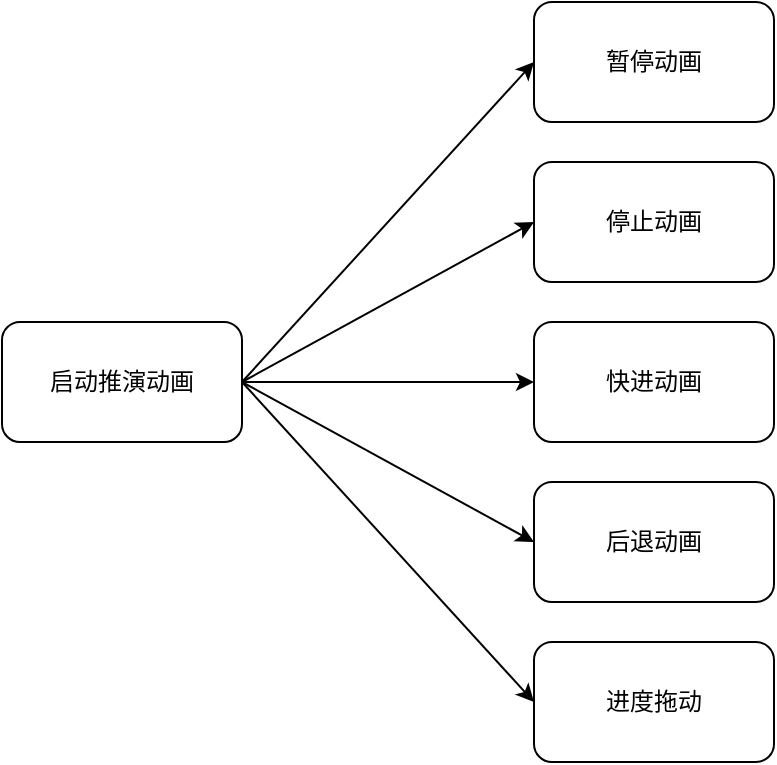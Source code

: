 <mxfile version="24.7.7">
  <diagram name="第 1 页" id="grTmJ_xihp6JIKDnjOEt">
    <mxGraphModel dx="1221" dy="725" grid="1" gridSize="10" guides="1" tooltips="1" connect="1" arrows="1" fold="1" page="1" pageScale="1" pageWidth="827" pageHeight="1169" math="0" shadow="0">
      <root>
        <mxCell id="0" />
        <mxCell id="1" parent="0" />
        <mxCell id="fhThLXo4aNaneTu2YpXD-7" style="rounded=0;orthogonalLoop=1;jettySize=auto;html=1;exitX=1;exitY=0.5;exitDx=0;exitDy=0;entryX=0;entryY=0.5;entryDx=0;entryDy=0;" edge="1" parent="1" source="fhThLXo4aNaneTu2YpXD-1" target="fhThLXo4aNaneTu2YpXD-2">
          <mxGeometry relative="1" as="geometry" />
        </mxCell>
        <mxCell id="fhThLXo4aNaneTu2YpXD-8" style="rounded=0;orthogonalLoop=1;jettySize=auto;html=1;exitX=1;exitY=0.5;exitDx=0;exitDy=0;entryX=0;entryY=0.5;entryDx=0;entryDy=0;" edge="1" parent="1" source="fhThLXo4aNaneTu2YpXD-1" target="fhThLXo4aNaneTu2YpXD-3">
          <mxGeometry relative="1" as="geometry" />
        </mxCell>
        <mxCell id="fhThLXo4aNaneTu2YpXD-9" style="edgeStyle=orthogonalEdgeStyle;rounded=0;orthogonalLoop=1;jettySize=auto;html=1;exitX=1;exitY=0.5;exitDx=0;exitDy=0;entryX=0;entryY=0.5;entryDx=0;entryDy=0;" edge="1" parent="1" source="fhThLXo4aNaneTu2YpXD-1" target="fhThLXo4aNaneTu2YpXD-4">
          <mxGeometry relative="1" as="geometry" />
        </mxCell>
        <mxCell id="fhThLXo4aNaneTu2YpXD-10" style="rounded=0;orthogonalLoop=1;jettySize=auto;html=1;exitX=1;exitY=0.5;exitDx=0;exitDy=0;entryX=0;entryY=0.5;entryDx=0;entryDy=0;" edge="1" parent="1" source="fhThLXo4aNaneTu2YpXD-1" target="fhThLXo4aNaneTu2YpXD-5">
          <mxGeometry relative="1" as="geometry" />
        </mxCell>
        <mxCell id="fhThLXo4aNaneTu2YpXD-11" style="rounded=0;orthogonalLoop=1;jettySize=auto;html=1;exitX=1;exitY=0.5;exitDx=0;exitDy=0;entryX=0;entryY=0.5;entryDx=0;entryDy=0;" edge="1" parent="1" source="fhThLXo4aNaneTu2YpXD-1" target="fhThLXo4aNaneTu2YpXD-6">
          <mxGeometry relative="1" as="geometry" />
        </mxCell>
        <mxCell id="fhThLXo4aNaneTu2YpXD-1" value="启动推演动画" style="rounded=1;whiteSpace=wrap;html=1;" vertex="1" parent="1">
          <mxGeometry x="294" y="180" width="120" height="60" as="geometry" />
        </mxCell>
        <mxCell id="fhThLXo4aNaneTu2YpXD-2" value="暂停动画" style="rounded=1;whiteSpace=wrap;html=1;" vertex="1" parent="1">
          <mxGeometry x="560" y="20" width="120" height="60" as="geometry" />
        </mxCell>
        <mxCell id="fhThLXo4aNaneTu2YpXD-3" value="停止动画" style="rounded=1;whiteSpace=wrap;html=1;" vertex="1" parent="1">
          <mxGeometry x="560" y="100" width="120" height="60" as="geometry" />
        </mxCell>
        <mxCell id="fhThLXo4aNaneTu2YpXD-4" value="快进动画" style="rounded=1;whiteSpace=wrap;html=1;" vertex="1" parent="1">
          <mxGeometry x="560" y="180" width="120" height="60" as="geometry" />
        </mxCell>
        <mxCell id="fhThLXo4aNaneTu2YpXD-5" value="后退动画" style="rounded=1;whiteSpace=wrap;html=1;" vertex="1" parent="1">
          <mxGeometry x="560" y="260" width="120" height="60" as="geometry" />
        </mxCell>
        <mxCell id="fhThLXo4aNaneTu2YpXD-6" value="进度拖动" style="rounded=1;whiteSpace=wrap;html=1;" vertex="1" parent="1">
          <mxGeometry x="560" y="340" width="120" height="60" as="geometry" />
        </mxCell>
      </root>
    </mxGraphModel>
  </diagram>
</mxfile>
